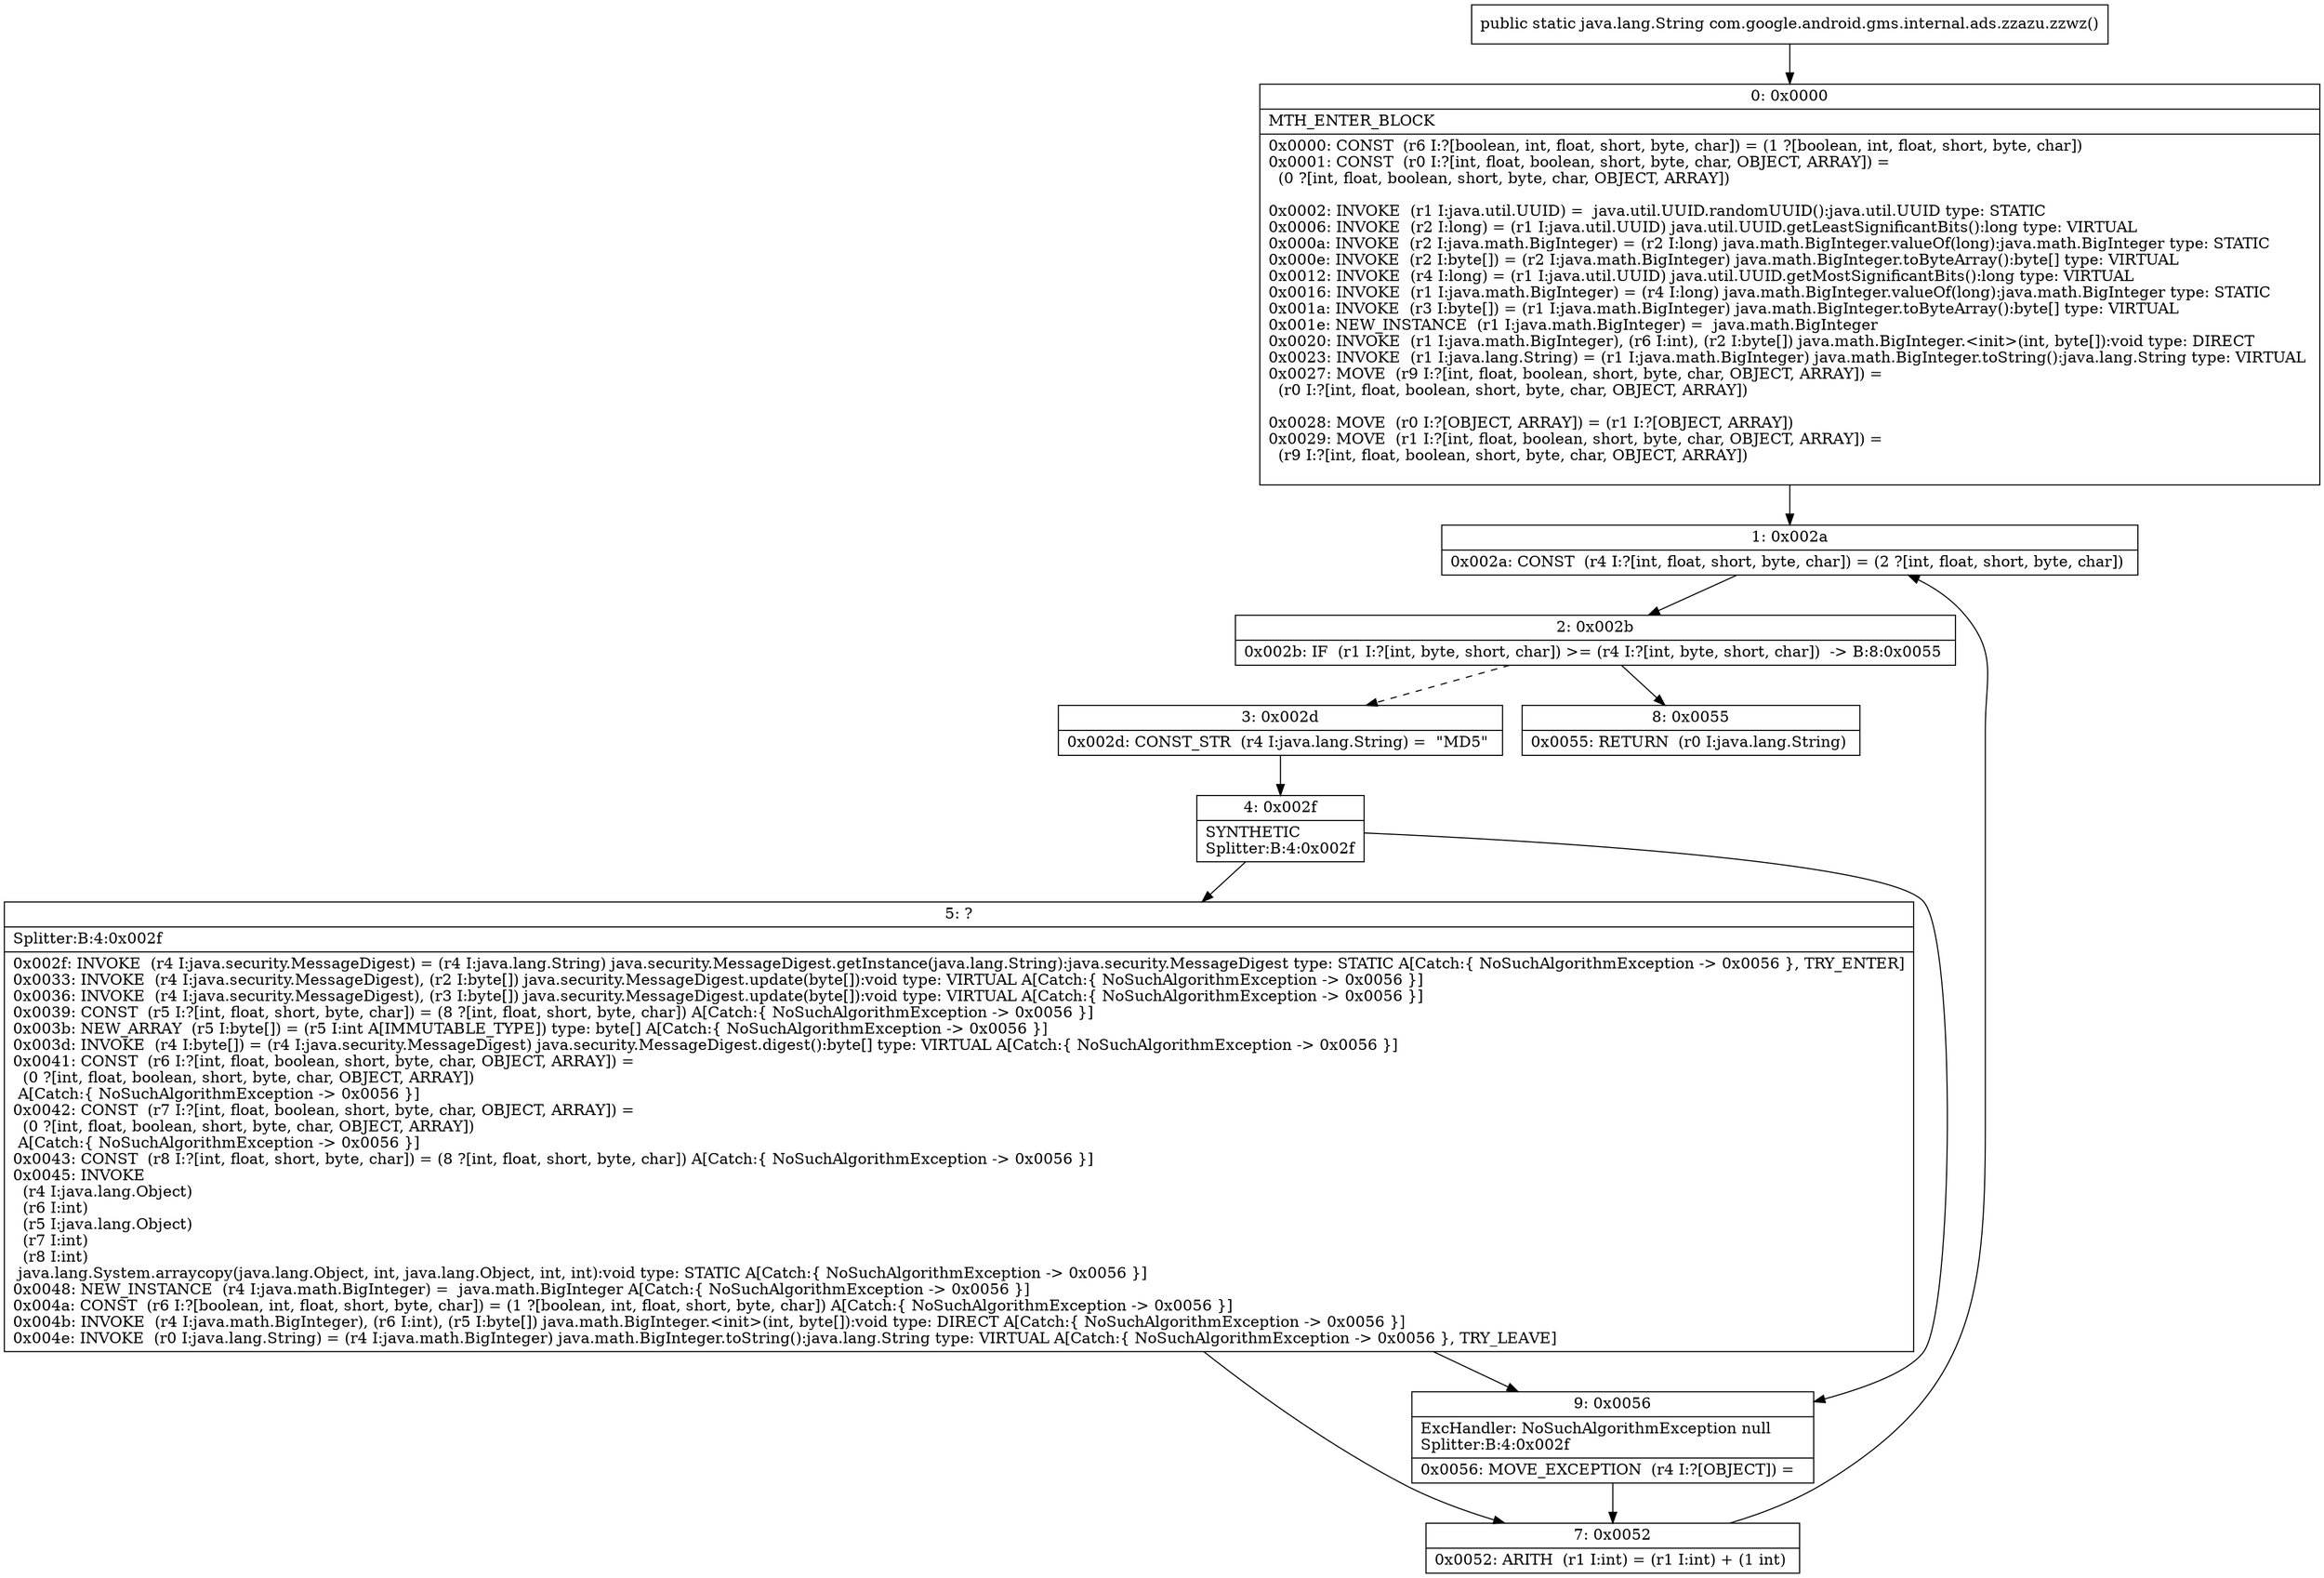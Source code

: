 digraph "CFG forcom.google.android.gms.internal.ads.zzazu.zzwz()Ljava\/lang\/String;" {
Node_0 [shape=record,label="{0\:\ 0x0000|MTH_ENTER_BLOCK\l|0x0000: CONST  (r6 I:?[boolean, int, float, short, byte, char]) = (1 ?[boolean, int, float, short, byte, char]) \l0x0001: CONST  (r0 I:?[int, float, boolean, short, byte, char, OBJECT, ARRAY]) = \l  (0 ?[int, float, boolean, short, byte, char, OBJECT, ARRAY])\l \l0x0002: INVOKE  (r1 I:java.util.UUID) =  java.util.UUID.randomUUID():java.util.UUID type: STATIC \l0x0006: INVOKE  (r2 I:long) = (r1 I:java.util.UUID) java.util.UUID.getLeastSignificantBits():long type: VIRTUAL \l0x000a: INVOKE  (r2 I:java.math.BigInteger) = (r2 I:long) java.math.BigInteger.valueOf(long):java.math.BigInteger type: STATIC \l0x000e: INVOKE  (r2 I:byte[]) = (r2 I:java.math.BigInteger) java.math.BigInteger.toByteArray():byte[] type: VIRTUAL \l0x0012: INVOKE  (r4 I:long) = (r1 I:java.util.UUID) java.util.UUID.getMostSignificantBits():long type: VIRTUAL \l0x0016: INVOKE  (r1 I:java.math.BigInteger) = (r4 I:long) java.math.BigInteger.valueOf(long):java.math.BigInteger type: STATIC \l0x001a: INVOKE  (r3 I:byte[]) = (r1 I:java.math.BigInteger) java.math.BigInteger.toByteArray():byte[] type: VIRTUAL \l0x001e: NEW_INSTANCE  (r1 I:java.math.BigInteger) =  java.math.BigInteger \l0x0020: INVOKE  (r1 I:java.math.BigInteger), (r6 I:int), (r2 I:byte[]) java.math.BigInteger.\<init\>(int, byte[]):void type: DIRECT \l0x0023: INVOKE  (r1 I:java.lang.String) = (r1 I:java.math.BigInteger) java.math.BigInteger.toString():java.lang.String type: VIRTUAL \l0x0027: MOVE  (r9 I:?[int, float, boolean, short, byte, char, OBJECT, ARRAY]) = \l  (r0 I:?[int, float, boolean, short, byte, char, OBJECT, ARRAY])\l \l0x0028: MOVE  (r0 I:?[OBJECT, ARRAY]) = (r1 I:?[OBJECT, ARRAY]) \l0x0029: MOVE  (r1 I:?[int, float, boolean, short, byte, char, OBJECT, ARRAY]) = \l  (r9 I:?[int, float, boolean, short, byte, char, OBJECT, ARRAY])\l \l}"];
Node_1 [shape=record,label="{1\:\ 0x002a|0x002a: CONST  (r4 I:?[int, float, short, byte, char]) = (2 ?[int, float, short, byte, char]) \l}"];
Node_2 [shape=record,label="{2\:\ 0x002b|0x002b: IF  (r1 I:?[int, byte, short, char]) \>= (r4 I:?[int, byte, short, char])  \-\> B:8:0x0055 \l}"];
Node_3 [shape=record,label="{3\:\ 0x002d|0x002d: CONST_STR  (r4 I:java.lang.String) =  \"MD5\" \l}"];
Node_4 [shape=record,label="{4\:\ 0x002f|SYNTHETIC\lSplitter:B:4:0x002f\l}"];
Node_5 [shape=record,label="{5\:\ ?|Splitter:B:4:0x002f\l|0x002f: INVOKE  (r4 I:java.security.MessageDigest) = (r4 I:java.lang.String) java.security.MessageDigest.getInstance(java.lang.String):java.security.MessageDigest type: STATIC A[Catch:\{ NoSuchAlgorithmException \-\> 0x0056 \}, TRY_ENTER]\l0x0033: INVOKE  (r4 I:java.security.MessageDigest), (r2 I:byte[]) java.security.MessageDigest.update(byte[]):void type: VIRTUAL A[Catch:\{ NoSuchAlgorithmException \-\> 0x0056 \}]\l0x0036: INVOKE  (r4 I:java.security.MessageDigest), (r3 I:byte[]) java.security.MessageDigest.update(byte[]):void type: VIRTUAL A[Catch:\{ NoSuchAlgorithmException \-\> 0x0056 \}]\l0x0039: CONST  (r5 I:?[int, float, short, byte, char]) = (8 ?[int, float, short, byte, char]) A[Catch:\{ NoSuchAlgorithmException \-\> 0x0056 \}]\l0x003b: NEW_ARRAY  (r5 I:byte[]) = (r5 I:int A[IMMUTABLE_TYPE]) type: byte[] A[Catch:\{ NoSuchAlgorithmException \-\> 0x0056 \}]\l0x003d: INVOKE  (r4 I:byte[]) = (r4 I:java.security.MessageDigest) java.security.MessageDigest.digest():byte[] type: VIRTUAL A[Catch:\{ NoSuchAlgorithmException \-\> 0x0056 \}]\l0x0041: CONST  (r6 I:?[int, float, boolean, short, byte, char, OBJECT, ARRAY]) = \l  (0 ?[int, float, boolean, short, byte, char, OBJECT, ARRAY])\l A[Catch:\{ NoSuchAlgorithmException \-\> 0x0056 \}]\l0x0042: CONST  (r7 I:?[int, float, boolean, short, byte, char, OBJECT, ARRAY]) = \l  (0 ?[int, float, boolean, short, byte, char, OBJECT, ARRAY])\l A[Catch:\{ NoSuchAlgorithmException \-\> 0x0056 \}]\l0x0043: CONST  (r8 I:?[int, float, short, byte, char]) = (8 ?[int, float, short, byte, char]) A[Catch:\{ NoSuchAlgorithmException \-\> 0x0056 \}]\l0x0045: INVOKE  \l  (r4 I:java.lang.Object)\l  (r6 I:int)\l  (r5 I:java.lang.Object)\l  (r7 I:int)\l  (r8 I:int)\l java.lang.System.arraycopy(java.lang.Object, int, java.lang.Object, int, int):void type: STATIC A[Catch:\{ NoSuchAlgorithmException \-\> 0x0056 \}]\l0x0048: NEW_INSTANCE  (r4 I:java.math.BigInteger) =  java.math.BigInteger A[Catch:\{ NoSuchAlgorithmException \-\> 0x0056 \}]\l0x004a: CONST  (r6 I:?[boolean, int, float, short, byte, char]) = (1 ?[boolean, int, float, short, byte, char]) A[Catch:\{ NoSuchAlgorithmException \-\> 0x0056 \}]\l0x004b: INVOKE  (r4 I:java.math.BigInteger), (r6 I:int), (r5 I:byte[]) java.math.BigInteger.\<init\>(int, byte[]):void type: DIRECT A[Catch:\{ NoSuchAlgorithmException \-\> 0x0056 \}]\l0x004e: INVOKE  (r0 I:java.lang.String) = (r4 I:java.math.BigInteger) java.math.BigInteger.toString():java.lang.String type: VIRTUAL A[Catch:\{ NoSuchAlgorithmException \-\> 0x0056 \}, TRY_LEAVE]\l}"];
Node_7 [shape=record,label="{7\:\ 0x0052|0x0052: ARITH  (r1 I:int) = (r1 I:int) + (1 int) \l}"];
Node_8 [shape=record,label="{8\:\ 0x0055|0x0055: RETURN  (r0 I:java.lang.String) \l}"];
Node_9 [shape=record,label="{9\:\ 0x0056|ExcHandler: NoSuchAlgorithmException null\lSplitter:B:4:0x002f\l|0x0056: MOVE_EXCEPTION  (r4 I:?[OBJECT]) =  \l}"];
MethodNode[shape=record,label="{public static java.lang.String com.google.android.gms.internal.ads.zzazu.zzwz() }"];
MethodNode -> Node_0;
Node_0 -> Node_1;
Node_1 -> Node_2;
Node_2 -> Node_3[style=dashed];
Node_2 -> Node_8;
Node_3 -> Node_4;
Node_4 -> Node_5;
Node_4 -> Node_9;
Node_5 -> Node_9;
Node_5 -> Node_7;
Node_7 -> Node_1;
Node_9 -> Node_7;
}


